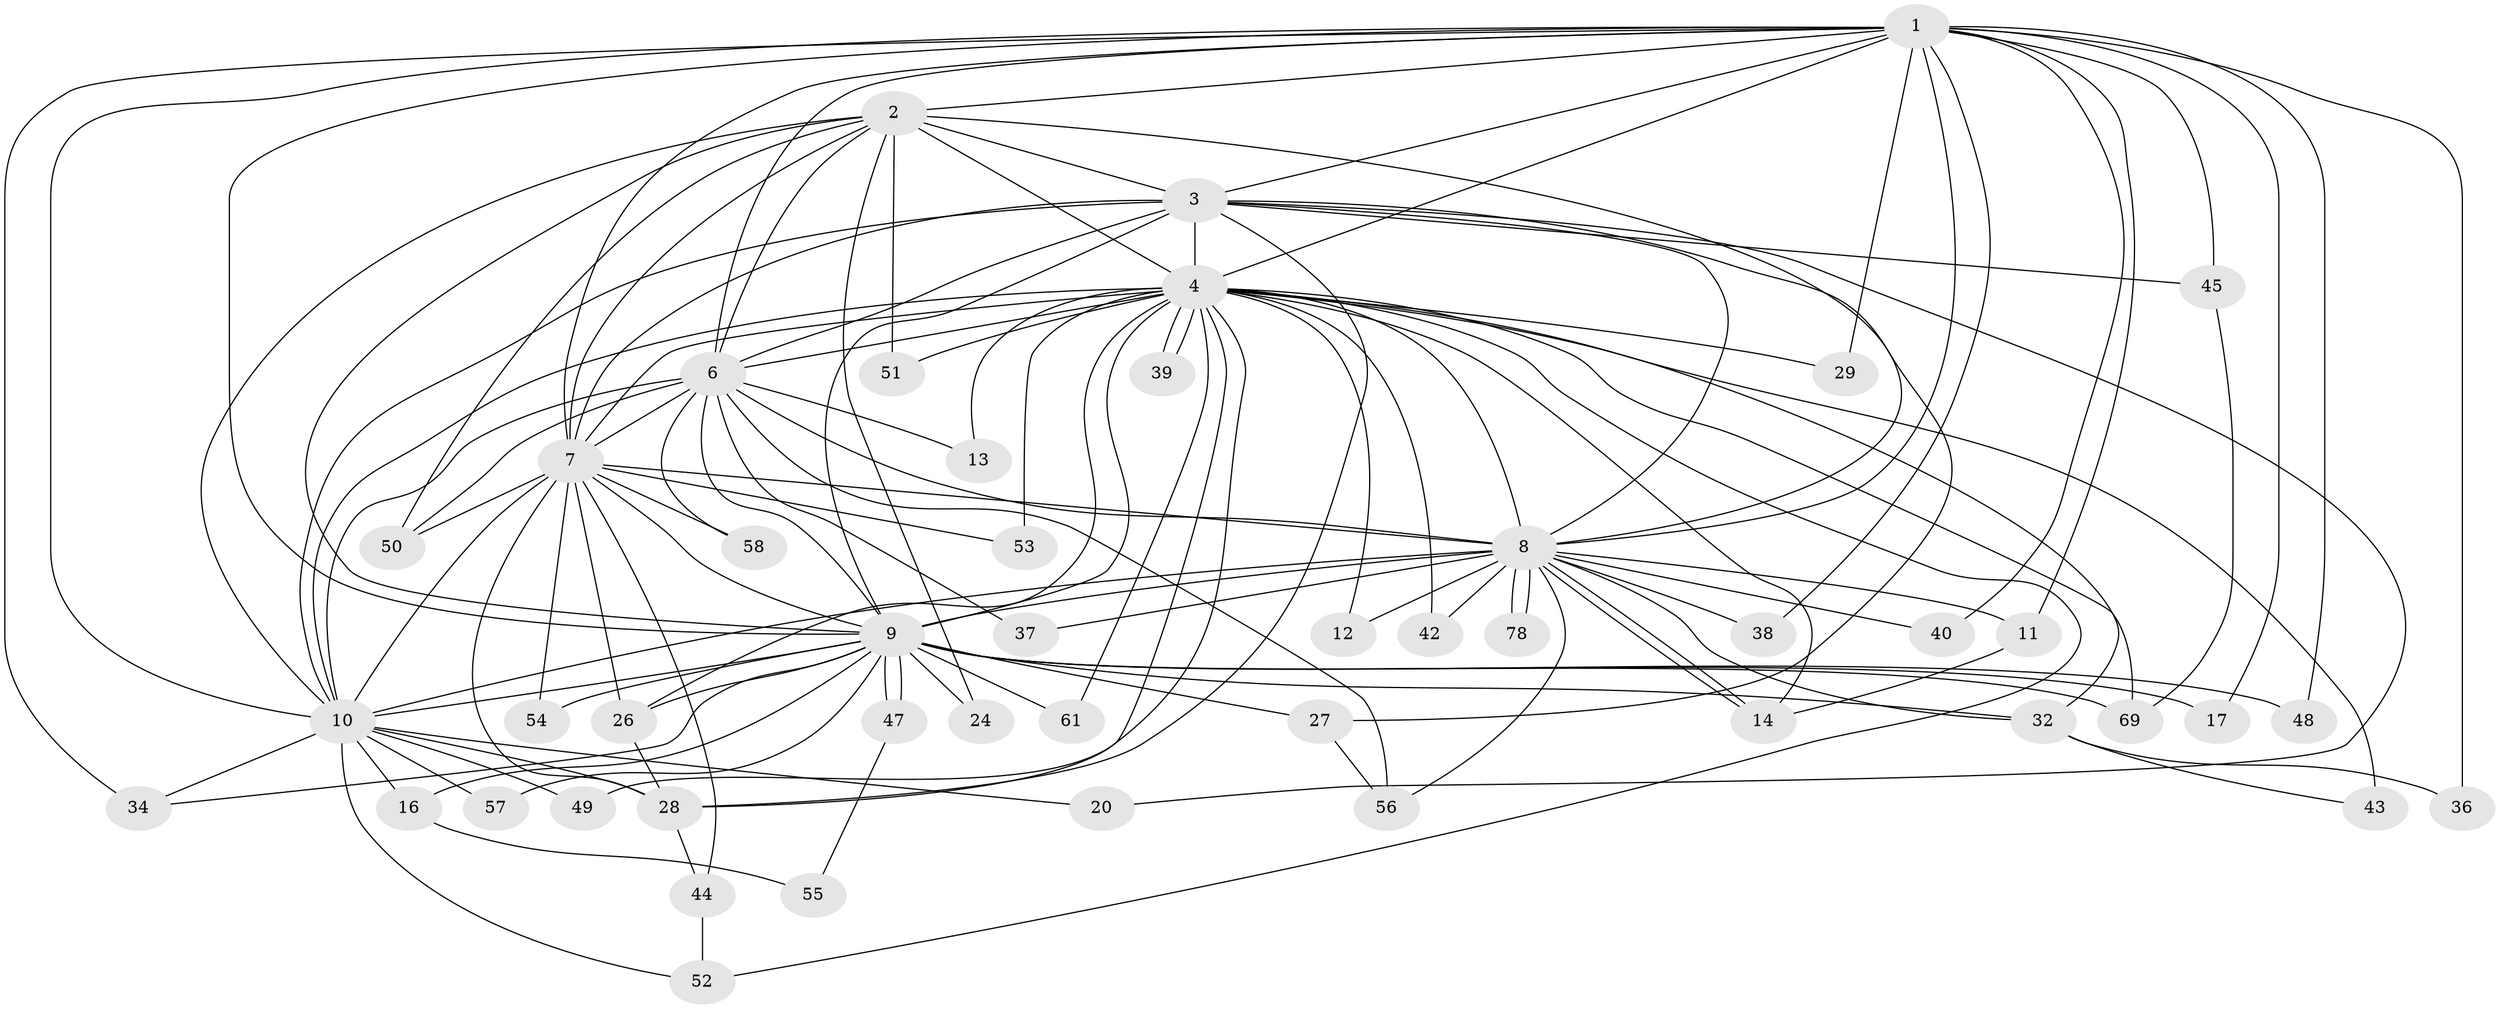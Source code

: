// original degree distribution, {20: 0.012658227848101266, 16: 0.0379746835443038, 14: 0.012658227848101266, 21: 0.012658227848101266, 15: 0.012658227848101266, 24: 0.012658227848101266, 26: 0.012658227848101266, 19: 0.012658227848101266, 3: 0.25316455696202533, 2: 0.5316455696202531, 4: 0.05063291139240506, 6: 0.02531645569620253, 7: 0.012658227848101266}
// Generated by graph-tools (version 1.1) at 2025/17/03/04/25 18:17:35]
// undirected, 47 vertices, 124 edges
graph export_dot {
graph [start="1"]
  node [color=gray90,style=filled];
  1;
  2 [super="+63+76+25"];
  3;
  4 [super="+5+19+31"];
  6 [super="+15+35+18"];
  7;
  8;
  9;
  10;
  11 [super="+64"];
  12;
  13;
  14;
  16;
  17;
  20;
  24;
  26 [super="+41+75"];
  27;
  28 [super="+66+46"];
  29;
  32 [super="+77+33"];
  34 [super="+59+72"];
  36;
  37;
  38;
  39;
  40;
  42;
  43;
  44;
  45;
  47;
  48;
  49 [super="+62"];
  50 [super="+60"];
  51;
  52 [super="+65"];
  53;
  54;
  55;
  56 [super="+74"];
  57;
  58;
  61 [super="+67"];
  69 [super="+71"];
  78;
  1 -- 2;
  1 -- 3;
  1 -- 4 [weight=2];
  1 -- 6 [weight=2];
  1 -- 7;
  1 -- 8;
  1 -- 9;
  1 -- 10;
  1 -- 11;
  1 -- 17;
  1 -- 29;
  1 -- 34 [weight=2];
  1 -- 36;
  1 -- 38;
  1 -- 40;
  1 -- 45;
  1 -- 48;
  2 -- 3;
  2 -- 4 [weight=3];
  2 -- 6;
  2 -- 7;
  2 -- 8 [weight=2];
  2 -- 9 [weight=2];
  2 -- 10;
  2 -- 24 [weight=2];
  2 -- 50;
  2 -- 51;
  3 -- 4 [weight=2];
  3 -- 6 [weight=2];
  3 -- 7;
  3 -- 8;
  3 -- 9;
  3 -- 10;
  3 -- 20;
  3 -- 27;
  3 -- 28;
  3 -- 45;
  4 -- 6 [weight=3];
  4 -- 7 [weight=2];
  4 -- 8 [weight=3];
  4 -- 9 [weight=2];
  4 -- 10 [weight=3];
  4 -- 12;
  4 -- 29;
  4 -- 39;
  4 -- 39;
  4 -- 43 [weight=2];
  4 -- 49;
  4 -- 51;
  4 -- 52;
  4 -- 61 [weight=2];
  4 -- 69;
  4 -- 13;
  4 -- 14;
  4 -- 26;
  4 -- 28 [weight=2];
  4 -- 32;
  4 -- 42;
  4 -- 53;
  6 -- 7;
  6 -- 8 [weight=2];
  6 -- 9 [weight=2];
  6 -- 10 [weight=2];
  6 -- 13;
  6 -- 37;
  6 -- 56;
  6 -- 50;
  6 -- 58;
  7 -- 8;
  7 -- 9;
  7 -- 10;
  7 -- 28;
  7 -- 44;
  7 -- 53;
  7 -- 54;
  7 -- 58;
  7 -- 50;
  7 -- 26;
  8 -- 9;
  8 -- 10;
  8 -- 11;
  8 -- 12;
  8 -- 14;
  8 -- 14;
  8 -- 37;
  8 -- 38;
  8 -- 40;
  8 -- 42;
  8 -- 78;
  8 -- 78;
  8 -- 32;
  8 -- 56;
  9 -- 10;
  9 -- 16;
  9 -- 17;
  9 -- 24;
  9 -- 26;
  9 -- 27;
  9 -- 32;
  9 -- 47;
  9 -- 47;
  9 -- 48;
  9 -- 54;
  9 -- 57;
  9 -- 61 [weight=2];
  9 -- 69;
  9 -- 34;
  10 -- 16;
  10 -- 20;
  10 -- 34;
  10 -- 49 [weight=2];
  10 -- 52;
  10 -- 57;
  10 -- 28;
  11 -- 14;
  16 -- 55;
  26 -- 28;
  27 -- 56;
  28 -- 44;
  32 -- 43;
  32 -- 36;
  44 -- 52;
  45 -- 69;
  47 -- 55;
}
